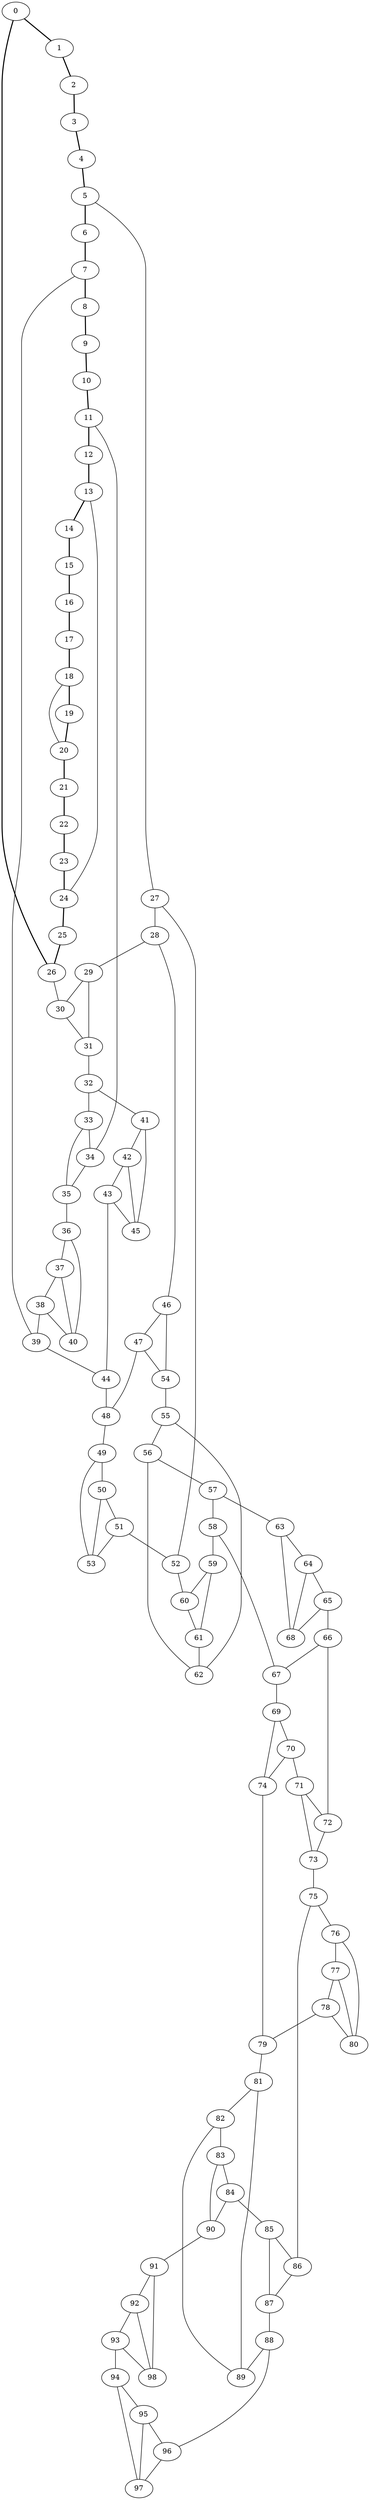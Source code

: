 //Inside of this graph isn't 3-connected
graph G {
0 [ pos = " 17.50,0.00!" ];
0 -- 1[style=bold];
0 -- 26[style=bold];
1 [ pos = " 17.03,4.04!" ];
1 -- 2[style=bold];
2 [ pos = " 15.64,7.85!" ];
2 -- 3[style=bold];
3 [ pos = " 13.41,11.25!" ];
3 -- 4[style=bold];
4 [ pos = " 10.45,14.04!" ];
4 -- 5[style=bold];
5 [ pos = " 6.93,16.07!" ];
5 -- 6[style=bold];
5 -- 27;
6 [ pos = " 3.04,17.23!" ];
6 -- 7[style=bold];
7 [ pos = " -1.02,17.47!" ];
7 -- 8[style=bold];
7 -- 39;
8 [ pos = " -5.02,16.76!" ];
8 -- 9[style=bold];
9 [ pos = " -8.75,15.16!" ];
9 -- 10[style=bold];
10 [ pos = " -12.01,12.73!" ];
10 -- 11[style=bold];
11 [ pos = " -14.62,9.62!" ];
11 -- 12[style=bold];
11 -- 34;
12 [ pos = " -16.44,5.99!" ];
12 -- 13[style=bold];
13 [ pos = " -17.38,2.03!" ];
13 -- 14[style=bold];
13 -- 24;
14 [ pos = " -17.38,-2.03!" ];
14 -- 15[style=bold];
15 [ pos = " -16.44,-5.99!" ];
15 -- 16[style=bold];
16 [ pos = " -14.62,-9.62!" ];
16 -- 17[style=bold];
17 [ pos = " -12.01,-12.73!" ];
17 -- 18[style=bold];
18 [ pos = " -8.75,-15.16!" ];
18 -- 19[style=bold];
18 -- 20;
19 [ pos = " -5.02,-16.76!" ];
19 -- 20[style=bold];
20 [ pos = " -1.02,-17.47!" ];
20 -- 21[style=bold];
21 [ pos = " 3.04,-17.23!" ];
21 -- 22[style=bold];
22 [ pos = " 6.93,-16.07!" ];
22 -- 23[style=bold];
23 [ pos = " 10.45,-14.04!" ];
23 -- 24[style=bold];
24 [ pos = " 13.41,-11.25!" ];
24 -- 25[style=bold];
25 [ pos = " 15.64,-7.85!" ];
25 -- 26[style=bold];
26 [ pos = " 17.03,-4.04!" ];
26 -- 30;
27 -- 28;
27 -- 52;
28 -- 29;
28 -- 46;
29 -- 30;
29 -- 31;
30 -- 31;
31 -- 32;
32 -- 33;
32 -- 41;
33 -- 34;
33 -- 35;
34 -- 35;
35 -- 36;
36 -- 37;
36 -- 40;
37 -- 38;
37 -- 40;
38 -- 39;
38 -- 40;
39 -- 44;
41 -- 42;
41 -- 45;
42 -- 43;
42 -- 45;
43 -- 44;
43 -- 45;
44 -- 48;
46 -- 47;
46 -- 54;
47 -- 48;
47 -- 54;
48 -- 49;
49 -- 50;
49 -- 53;
50 -- 51;
50 -- 53;
51 -- 52;
51 -- 53;
52 -- 60;
54 -- 55;
55 -- 56;
55 -- 62;
56 -- 57;
56 -- 62;
57 -- 58;
57 -- 63;
58 -- 59;
58 -- 67;
59 -- 60;
59 -- 61;
60 -- 61;
61 -- 62;
63 -- 64;
63 -- 68;
64 -- 65;
64 -- 68;
65 -- 66;
65 -- 68;
66 -- 67;
66 -- 72;
67 -- 69;
69 -- 70;
69 -- 74;
70 -- 71;
70 -- 74;
71 -- 72;
71 -- 73;
72 -- 73;
73 -- 75;
74 -- 79;
75 -- 76;
75 -- 86;
76 -- 77;
76 -- 80;
77 -- 78;
77 -- 80;
78 -- 79;
78 -- 80;
79 -- 81;
81 -- 82;
81 -- 89;
82 -- 83;
82 -- 89;
83 -- 84;
83 -- 90;
84 -- 85;
84 -- 90;
85 -- 86;
85 -- 87;
86 -- 87;
87 -- 88;
88 -- 89;
88 -- 96;
90 -- 91;
91 -- 92;
91 -- 98;
92 -- 93;
92 -- 98;
93 -- 94;
93 -- 98;
94 -- 95;
94 -- 97;
95 -- 96;
95 -- 97;
96 -- 97;
}
